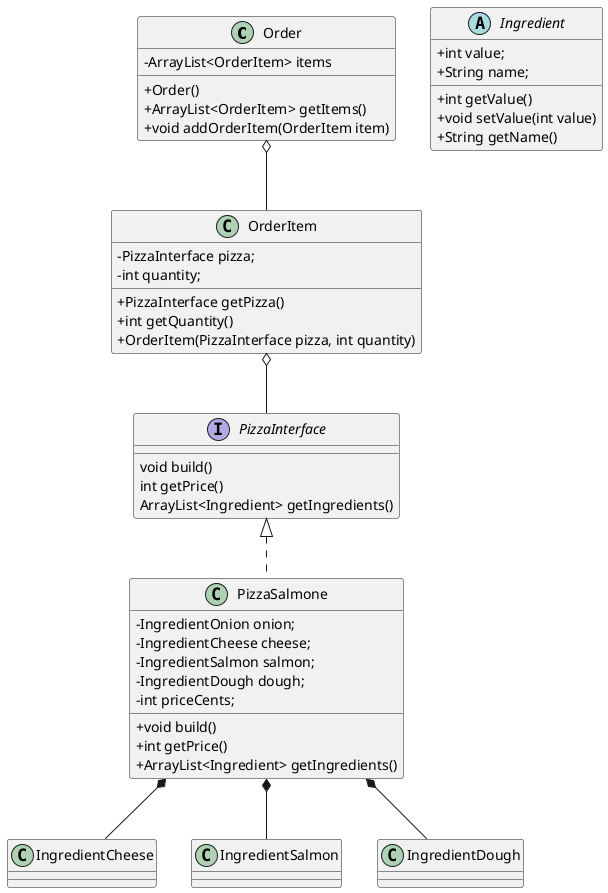 @startuml
skinparam classAttributeIconSize 0



Order o-- OrderItem

OrderItem o-- PizzaInterface

PizzaSalmone *-- IngredientCheese
PizzaSalmone *-- IngredientSalmon
PizzaSalmone *-- IngredientDough

class Order {
	- ArrayList<OrderItem> items
	+ Order()
	+ ArrayList<OrderItem> getItems()
	+ void addOrderItem(OrderItem item)
}

abstract class Ingredient {
+ int value;
	+ String name;
	+int getValue()
	+void setValue(int value)
	+String getName()
}

interface PizzaInterface {
	void build()
	int getPrice()
	ArrayList<Ingredient> getIngredients()
}



class OrderItem {
 -PizzaInterface pizza;
	-int quantity;
	+PizzaInterface getPizza()
	+int getQuantity()
	+OrderItem(PizzaInterface pizza, int quantity)
}

class PizzaSalmone implements PizzaInterface {
	-IngredientOnion onion;
	-IngredientCheese cheese;
	-IngredientSalmon salmon;
	-IngredientDough dough;
	-int priceCents;
	+void build()
	+int getPrice()
	+ArrayList<Ingredient> getIngredients()
}
@enduml
